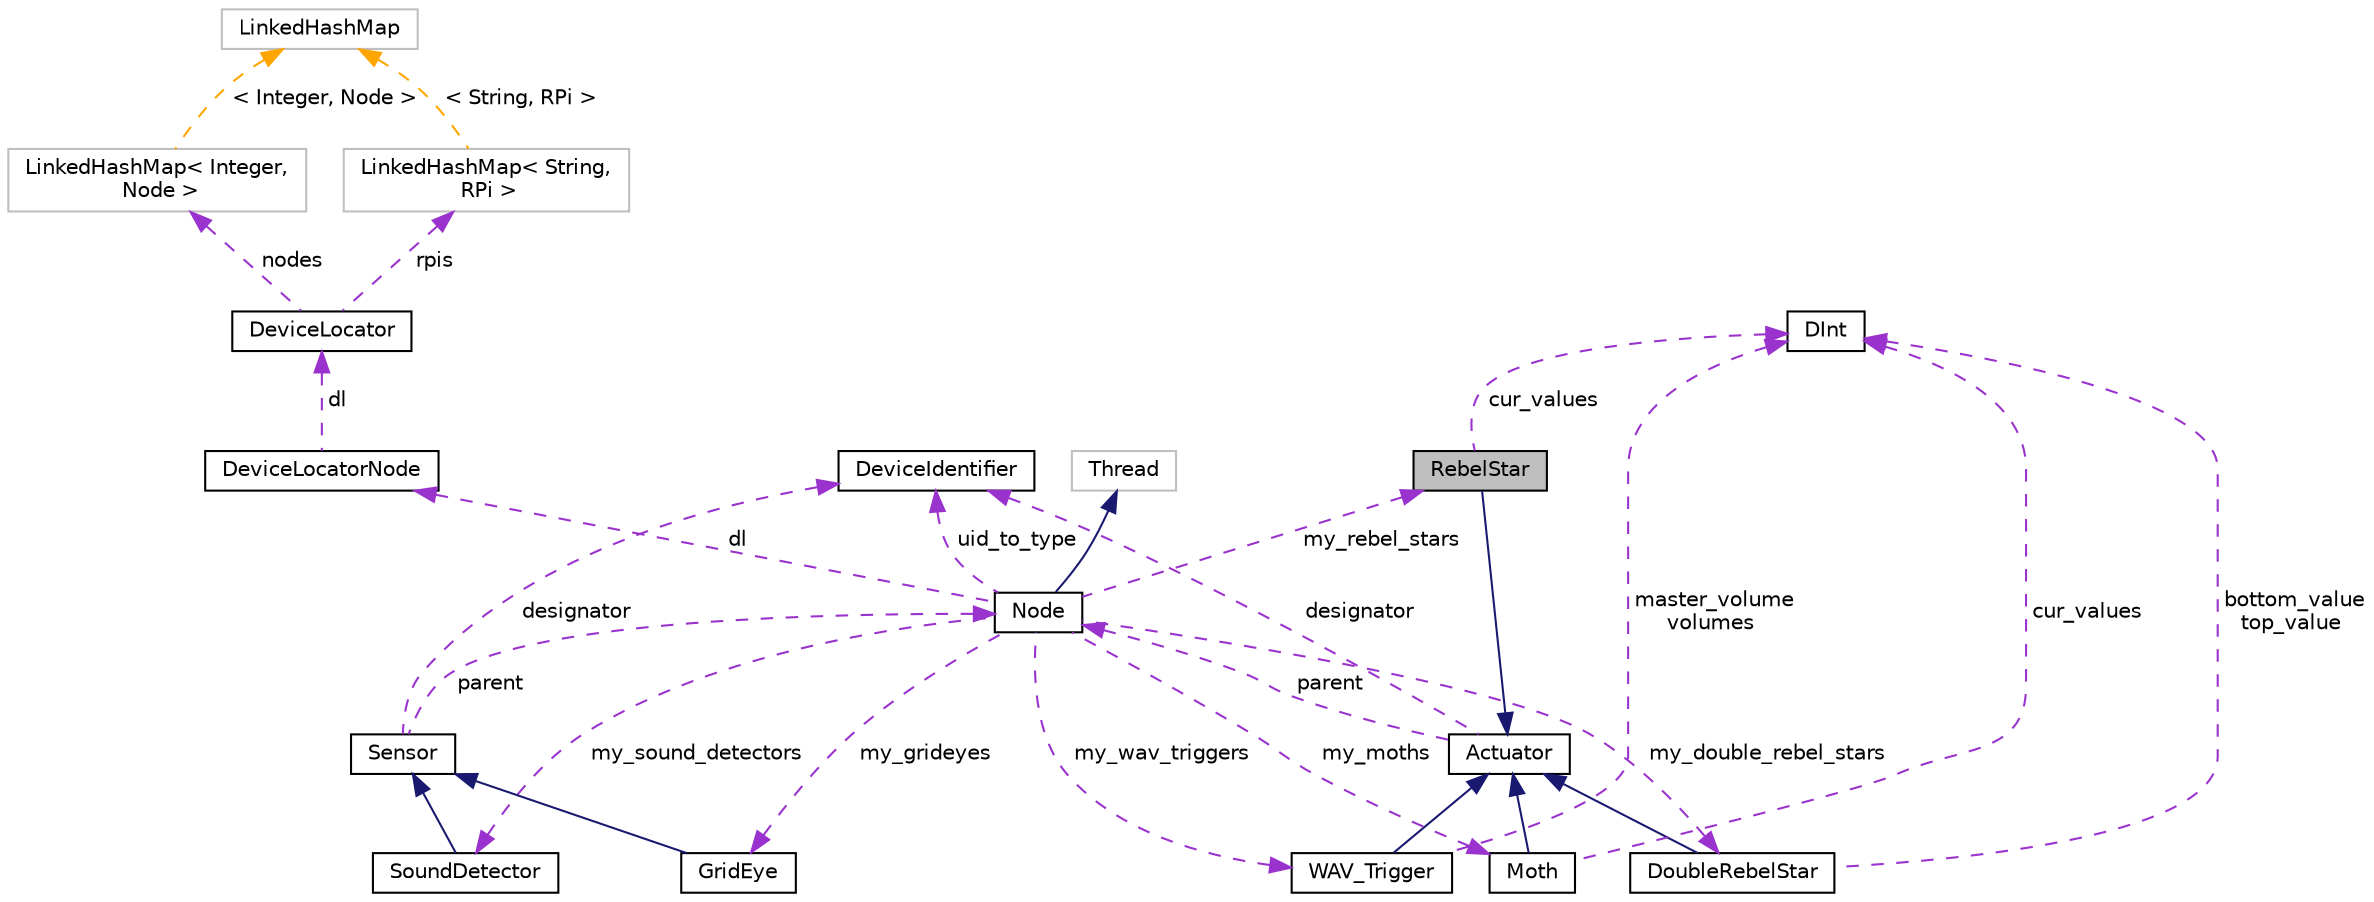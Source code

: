 digraph "RebelStar"
{
 // INTERACTIVE_SVG=YES
 // LATEX_PDF_SIZE
  edge [fontname="Helvetica",fontsize="10",labelfontname="Helvetica",labelfontsize="10"];
  node [fontname="Helvetica",fontsize="10",shape=record];
  Node2 [label="RebelStar",height=0.2,width=0.4,color="black", fillcolor="grey75", style="filled", fontcolor="black",tooltip=" "];
  Node3 -> Node2 [dir="back",color="midnightblue",fontsize="10",style="solid",fontname="Helvetica"];
  Node3 [label="Actuator",height=0.2,width=0.4,color="black", fillcolor="white", style="filled",URL="$class_actuator.html",tooltip="superclass for actuators, all actuators inherit from this."];
  Node4 -> Node3 [dir="back",color="darkorchid3",fontsize="10",style="dashed",label=" parent" ,fontname="Helvetica"];
  Node4 [label="Node",height=0.2,width=0.4,color="black", fillcolor="white", style="filled",URL="$class_node.html",tooltip=" "];
  Node5 -> Node4 [dir="back",color="midnightblue",fontsize="10",style="solid",fontname="Helvetica"];
  Node5 [label="Thread",height=0.2,width=0.4,color="grey75", fillcolor="white", style="filled",tooltip=" "];
  Node6 -> Node4 [dir="back",color="darkorchid3",fontsize="10",style="dashed",label=" my_sound_detectors" ,fontname="Helvetica"];
  Node6 [label="SoundDetector",height=0.2,width=0.4,color="black", fillcolor="white", style="filled",URL="$class_sound_detector.html",tooltip="Processing sensor class to create virtual Sound Detector extending Sensor."];
  Node7 -> Node6 [dir="back",color="midnightblue",fontsize="10",style="solid",fontname="Helvetica"];
  Node7 [label="Sensor",height=0.2,width=0.4,color="black", fillcolor="white", style="filled",URL="$class_sensor.html",tooltip="Processing sensor class to create virtual sensors. Abstract so the specific sensors can expand on bas..."];
  Node4 -> Node7 [dir="back",color="darkorchid3",fontsize="10",style="dashed",label=" parent" ,fontname="Helvetica"];
  Node8 -> Node7 [dir="back",color="darkorchid3",fontsize="10",style="dashed",label=" designator" ,fontname="Helvetica"];
  Node8 [label="DeviceIdentifier",height=0.2,width=0.4,color="black", fillcolor="white", style="filled",URL="$class_device_identifier.html",tooltip=" "];
  Node2 -> Node4 [dir="back",color="darkorchid3",fontsize="10",style="dashed",label=" my_rebel_stars" ,fontname="Helvetica"];
  Node9 -> Node4 [dir="back",color="darkorchid3",fontsize="10",style="dashed",label=" my_grideyes" ,fontname="Helvetica"];
  Node9 [label="GridEye",height=0.2,width=0.4,color="black", fillcolor="white", style="filled",URL="$class_grid_eye.html",tooltip=" "];
  Node7 -> Node9 [dir="back",color="midnightblue",fontsize="10",style="solid",fontname="Helvetica"];
  Node10 -> Node4 [dir="back",color="darkorchid3",fontsize="10",style="dashed",label=" my_wav_triggers" ,fontname="Helvetica"];
  Node10 [label="WAV_Trigger",height=0.2,width=0.4,color="black", fillcolor="white", style="filled",URL="$class_w_a_v___trigger.html",tooltip="The virtual wav trigger class."];
  Node3 -> Node10 [dir="back",color="midnightblue",fontsize="10",style="solid",fontname="Helvetica"];
  Node11 -> Node10 [dir="back",color="darkorchid3",fontsize="10",style="dashed",label=" master_volume\nvolumes" ,fontname="Helvetica"];
  Node11 [label="DInt",height=0.2,width=0.4,color="black", fillcolor="white", style="filled",URL="$class_d_int.html",tooltip=" "];
  Node12 -> Node4 [dir="back",color="darkorchid3",fontsize="10",style="dashed",label=" my_double_rebel_stars" ,fontname="Helvetica"];
  Node12 [label="DoubleRebelStar",height=0.2,width=0.4,color="black", fillcolor="white", style="filled",URL="$class_double_rebel_star.html",tooltip=" "];
  Node3 -> Node12 [dir="back",color="midnightblue",fontsize="10",style="solid",fontname="Helvetica"];
  Node11 -> Node12 [dir="back",color="darkorchid3",fontsize="10",style="dashed",label=" bottom_value\ntop_value" ,fontname="Helvetica"];
  Node13 -> Node4 [dir="back",color="darkorchid3",fontsize="10",style="dashed",label=" my_moths" ,fontname="Helvetica"];
  Node13 [label="Moth",height=0.2,width=0.4,color="black", fillcolor="white", style="filled",URL="$class_moth.html",tooltip=" "];
  Node3 -> Node13 [dir="back",color="midnightblue",fontsize="10",style="solid",fontname="Helvetica"];
  Node11 -> Node13 [dir="back",color="darkorchid3",fontsize="10",style="dashed",label=" cur_values" ,fontname="Helvetica"];
  Node14 -> Node4 [dir="back",color="darkorchid3",fontsize="10",style="dashed",label=" dl" ,fontname="Helvetica"];
  Node14 [label="DeviceLocatorNode",height=0.2,width=0.4,color="black", fillcolor="white", style="filled",URL="$class_device_locator_node.html",tooltip=" "];
  Node15 -> Node14 [dir="back",color="darkorchid3",fontsize="10",style="dashed",label=" dl" ,fontname="Helvetica"];
  Node15 [label="DeviceLocator",height=0.2,width=0.4,color="black", fillcolor="white", style="filled",URL="$class_device_locator.html",tooltip=" "];
  Node16 -> Node15 [dir="back",color="darkorchid3",fontsize="10",style="dashed",label=" nodes" ,fontname="Helvetica"];
  Node16 [label="LinkedHashMap\< Integer,\l Node \>",height=0.2,width=0.4,color="grey75", fillcolor="white", style="filled",tooltip=" "];
  Node17 -> Node16 [dir="back",color="orange",fontsize="10",style="dashed",label=" \< Integer, Node \>" ,fontname="Helvetica"];
  Node17 [label="LinkedHashMap",height=0.2,width=0.4,color="grey75", fillcolor="white", style="filled",tooltip=" "];
  Node18 -> Node15 [dir="back",color="darkorchid3",fontsize="10",style="dashed",label=" rpis" ,fontname="Helvetica"];
  Node18 [label="LinkedHashMap\< String,\l RPi \>",height=0.2,width=0.4,color="grey75", fillcolor="white", style="filled",tooltip=" "];
  Node17 -> Node18 [dir="back",color="orange",fontsize="10",style="dashed",label=" \< String, RPi \>" ,fontname="Helvetica"];
  Node8 -> Node4 [dir="back",color="darkorchid3",fontsize="10",style="dashed",label=" uid_to_type" ,fontname="Helvetica"];
  Node8 -> Node3 [dir="back",color="darkorchid3",fontsize="10",style="dashed",label=" designator" ,fontname="Helvetica"];
  Node11 -> Node2 [dir="back",color="darkorchid3",fontsize="10",style="dashed",label=" cur_values" ,fontname="Helvetica"];
}
